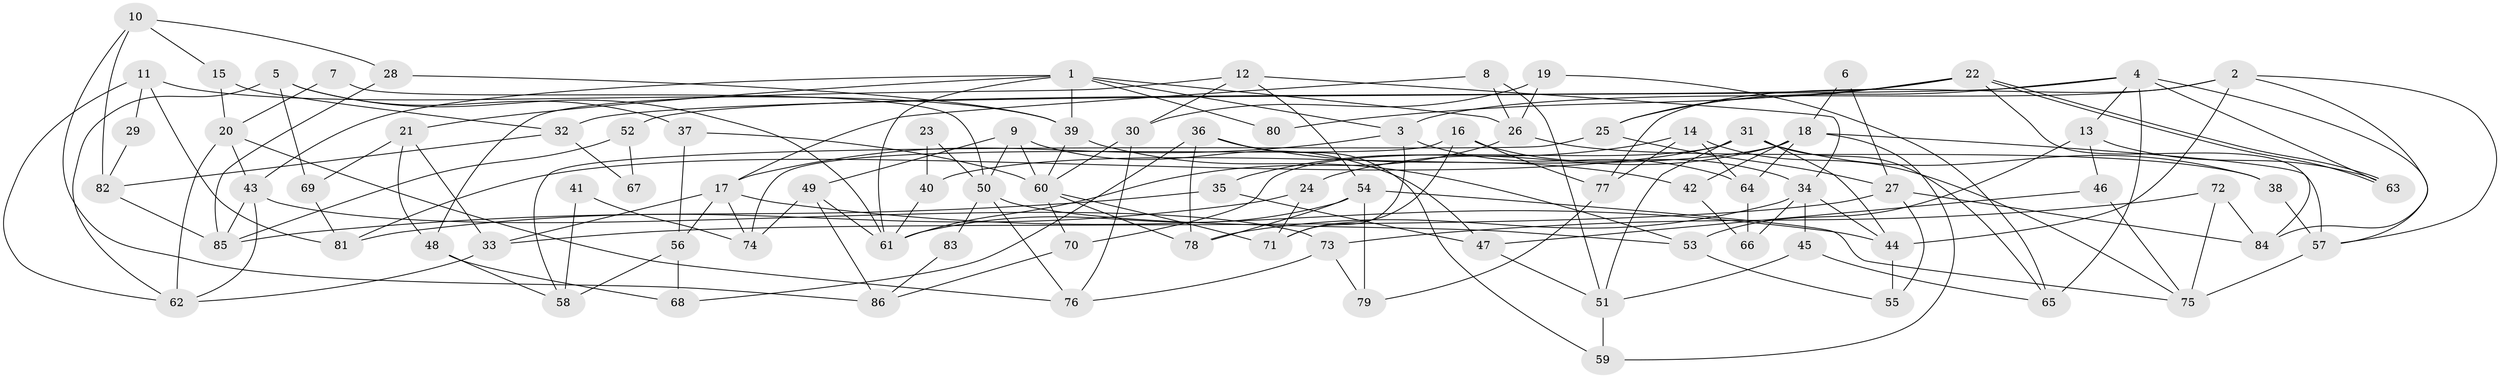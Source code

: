 // coarse degree distribution, {9: 0.05660377358490566, 7: 0.1509433962264151, 5: 0.18867924528301888, 6: 0.16981132075471697, 4: 0.18867924528301888, 8: 0.018867924528301886, 3: 0.16981132075471697, 2: 0.05660377358490566}
// Generated by graph-tools (version 1.1) at 2025/24/03/03/25 07:24:03]
// undirected, 86 vertices, 172 edges
graph export_dot {
graph [start="1"]
  node [color=gray90,style=filled];
  1;
  2;
  3;
  4;
  5;
  6;
  7;
  8;
  9;
  10;
  11;
  12;
  13;
  14;
  15;
  16;
  17;
  18;
  19;
  20;
  21;
  22;
  23;
  24;
  25;
  26;
  27;
  28;
  29;
  30;
  31;
  32;
  33;
  34;
  35;
  36;
  37;
  38;
  39;
  40;
  41;
  42;
  43;
  44;
  45;
  46;
  47;
  48;
  49;
  50;
  51;
  52;
  53;
  54;
  55;
  56;
  57;
  58;
  59;
  60;
  61;
  62;
  63;
  64;
  65;
  66;
  67;
  68;
  69;
  70;
  71;
  72;
  73;
  74;
  75;
  76;
  77;
  78;
  79;
  80;
  81;
  82;
  83;
  84;
  85;
  86;
  1 -- 39;
  1 -- 61;
  1 -- 3;
  1 -- 21;
  1 -- 26;
  1 -- 43;
  1 -- 80;
  2 -- 57;
  2 -- 3;
  2 -- 44;
  2 -- 77;
  2 -- 84;
  3 -- 71;
  3 -- 17;
  3 -- 64;
  4 -- 63;
  4 -- 13;
  4 -- 25;
  4 -- 32;
  4 -- 57;
  4 -- 65;
  5 -- 37;
  5 -- 62;
  5 -- 61;
  5 -- 69;
  6 -- 18;
  6 -- 27;
  7 -- 20;
  7 -- 50;
  8 -- 17;
  8 -- 26;
  8 -- 51;
  9 -- 49;
  9 -- 60;
  9 -- 47;
  9 -- 50;
  10 -- 15;
  10 -- 86;
  10 -- 28;
  10 -- 82;
  11 -- 39;
  11 -- 81;
  11 -- 29;
  11 -- 62;
  12 -- 48;
  12 -- 30;
  12 -- 34;
  12 -- 54;
  13 -- 53;
  13 -- 46;
  13 -- 63;
  14 -- 75;
  14 -- 64;
  14 -- 35;
  14 -- 77;
  15 -- 20;
  15 -- 32;
  16 -- 34;
  16 -- 77;
  16 -- 71;
  16 -- 74;
  17 -- 44;
  17 -- 33;
  17 -- 56;
  17 -- 74;
  18 -- 24;
  18 -- 57;
  18 -- 40;
  18 -- 42;
  18 -- 59;
  18 -- 64;
  19 -- 65;
  19 -- 26;
  19 -- 30;
  20 -- 43;
  20 -- 62;
  20 -- 76;
  21 -- 33;
  21 -- 48;
  21 -- 69;
  22 -- 63;
  22 -- 63;
  22 -- 84;
  22 -- 25;
  22 -- 52;
  22 -- 80;
  23 -- 50;
  23 -- 40;
  24 -- 81;
  24 -- 71;
  25 -- 27;
  25 -- 58;
  26 -- 38;
  26 -- 61;
  27 -- 55;
  27 -- 33;
  27 -- 84;
  28 -- 85;
  28 -- 39;
  29 -- 82;
  30 -- 76;
  30 -- 60;
  31 -- 44;
  31 -- 51;
  31 -- 38;
  31 -- 65;
  31 -- 70;
  31 -- 81;
  32 -- 82;
  32 -- 67;
  33 -- 62;
  34 -- 45;
  34 -- 44;
  34 -- 66;
  34 -- 78;
  35 -- 47;
  35 -- 85;
  36 -- 78;
  36 -- 42;
  36 -- 59;
  36 -- 68;
  37 -- 60;
  37 -- 56;
  38 -- 57;
  39 -- 60;
  39 -- 53;
  40 -- 61;
  41 -- 74;
  41 -- 58;
  42 -- 66;
  43 -- 62;
  43 -- 73;
  43 -- 85;
  44 -- 55;
  45 -- 65;
  45 -- 51;
  46 -- 75;
  46 -- 47;
  47 -- 51;
  48 -- 68;
  48 -- 58;
  49 -- 74;
  49 -- 61;
  49 -- 86;
  50 -- 76;
  50 -- 53;
  50 -- 83;
  51 -- 59;
  52 -- 85;
  52 -- 67;
  53 -- 55;
  54 -- 61;
  54 -- 75;
  54 -- 78;
  54 -- 79;
  56 -- 58;
  56 -- 68;
  57 -- 75;
  60 -- 78;
  60 -- 70;
  60 -- 71;
  64 -- 66;
  69 -- 81;
  70 -- 86;
  72 -- 84;
  72 -- 73;
  72 -- 75;
  73 -- 79;
  73 -- 76;
  77 -- 79;
  82 -- 85;
  83 -- 86;
}
